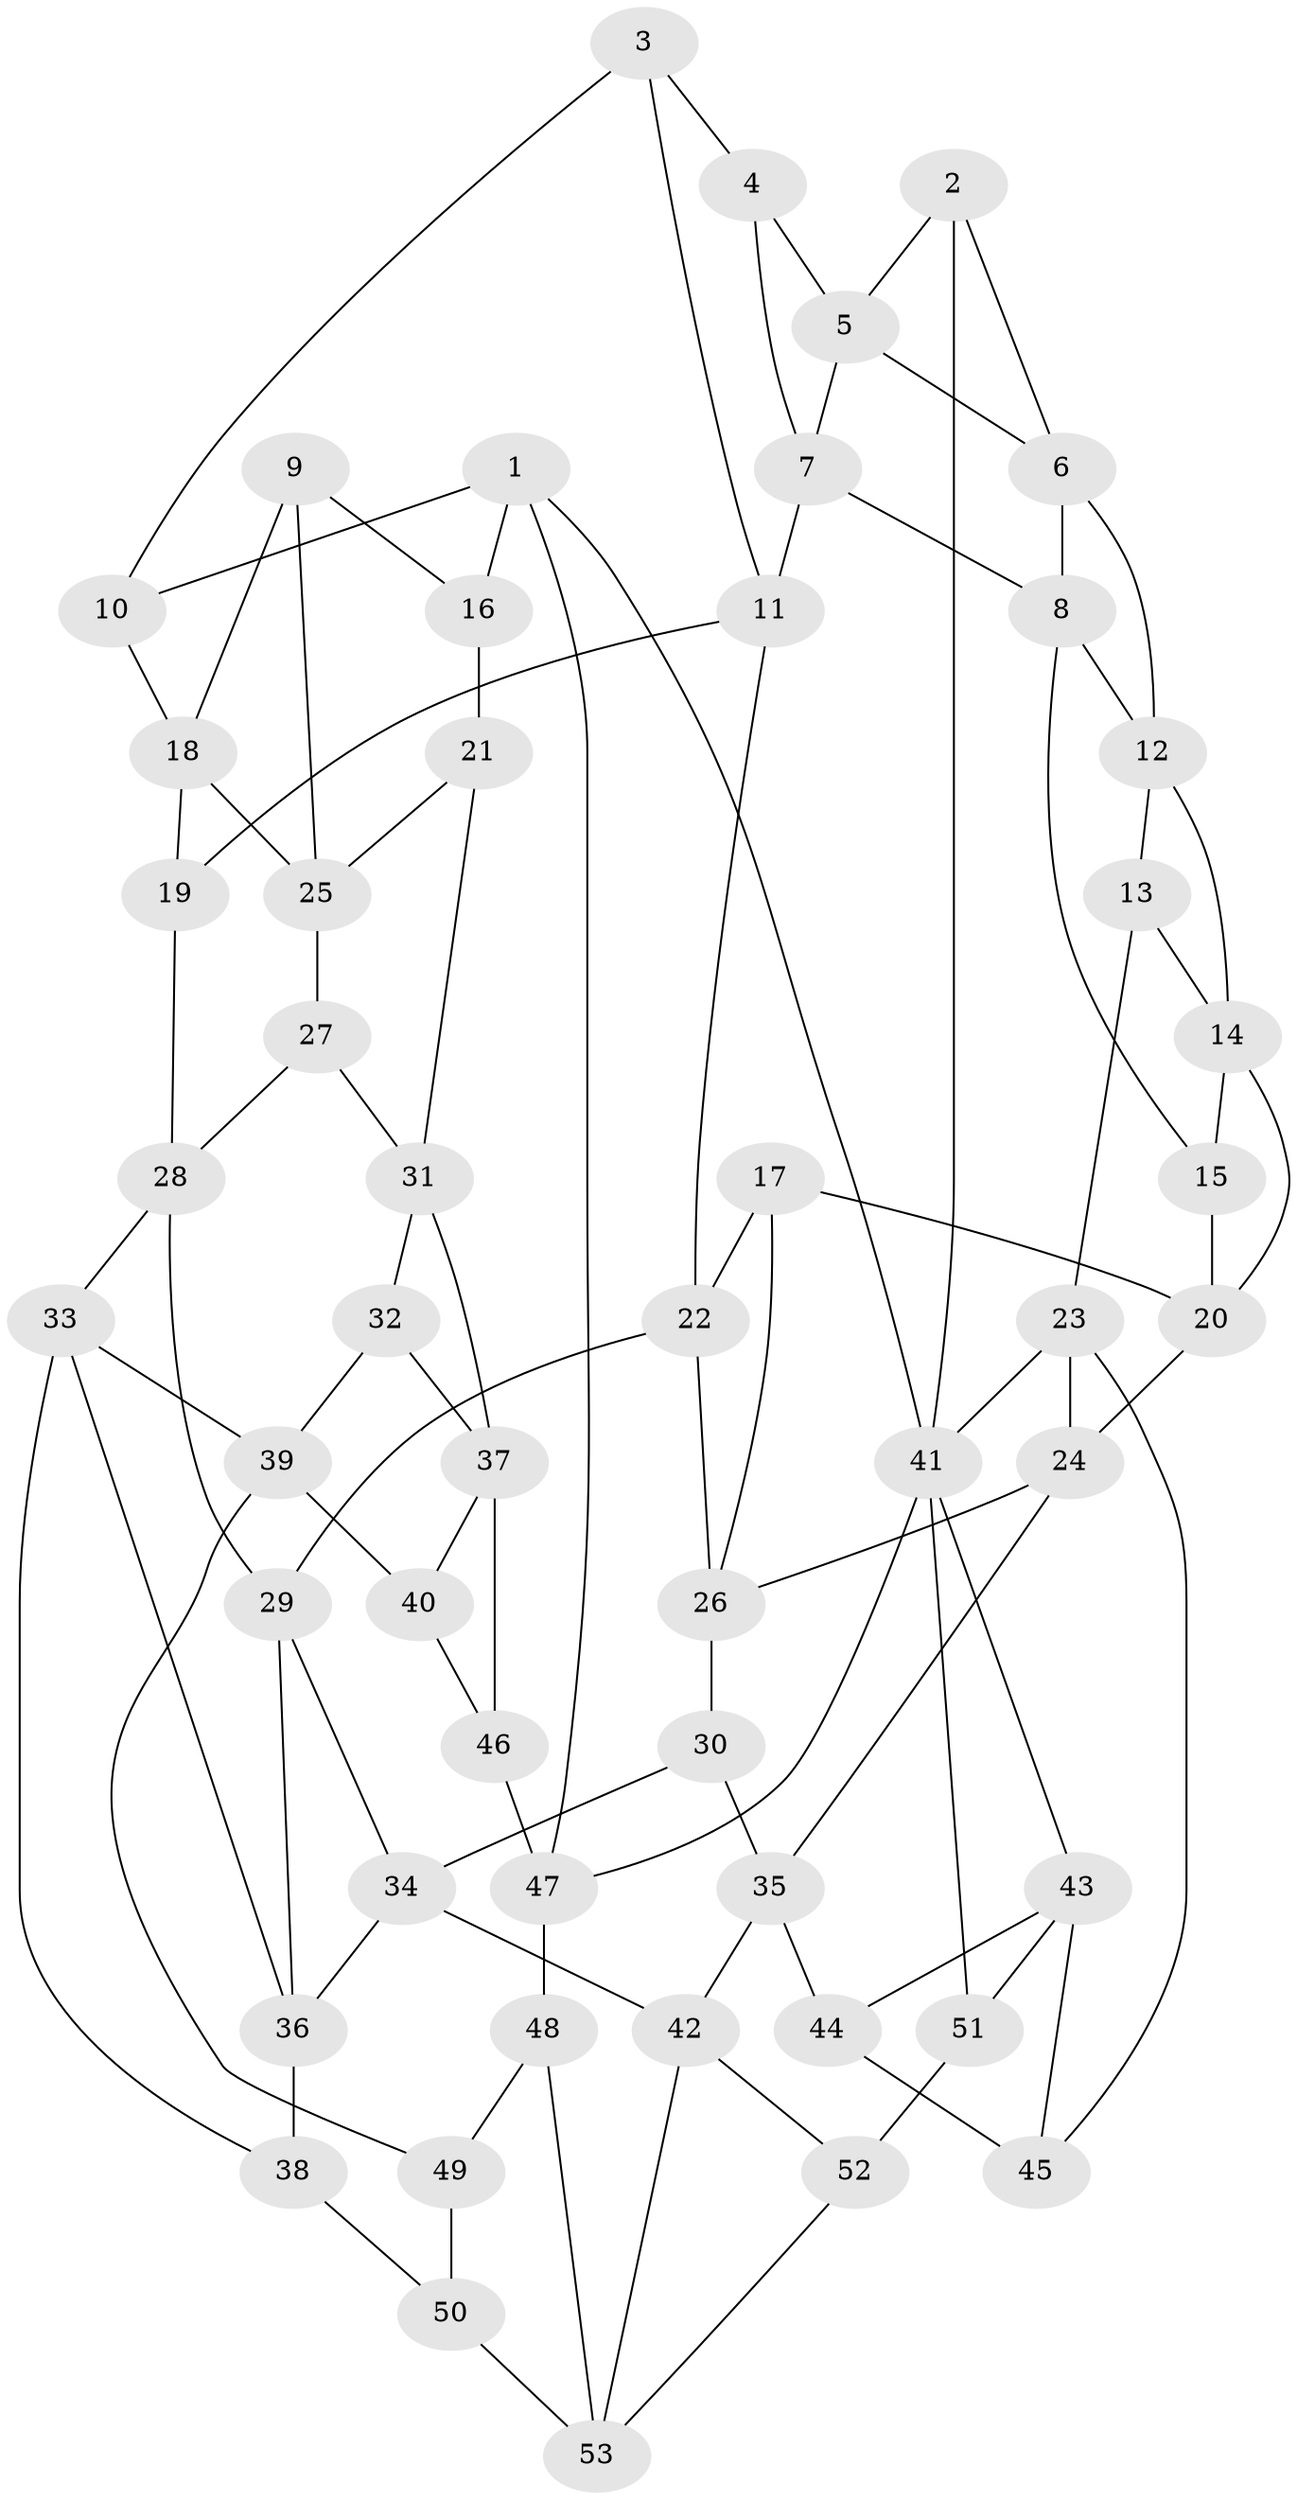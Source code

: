 // original degree distribution, {4: 0.2830188679245283, 6: 0.2830188679245283, 5: 0.4056603773584906, 3: 0.02830188679245283}
// Generated by graph-tools (version 1.1) at 2025/03/03/09/25 03:03:17]
// undirected, 53 vertices, 95 edges
graph export_dot {
graph [start="1"]
  node [color=gray90,style=filled];
  1;
  2;
  3;
  4;
  5;
  6;
  7;
  8;
  9;
  10;
  11;
  12;
  13;
  14;
  15;
  16;
  17;
  18;
  19;
  20;
  21;
  22;
  23;
  24;
  25;
  26;
  27;
  28;
  29;
  30;
  31;
  32;
  33;
  34;
  35;
  36;
  37;
  38;
  39;
  40;
  41;
  42;
  43;
  44;
  45;
  46;
  47;
  48;
  49;
  50;
  51;
  52;
  53;
  1 -- 10 [weight=1.0];
  1 -- 16 [weight=1.0];
  1 -- 41 [weight=1.0];
  1 -- 47 [weight=1.0];
  2 -- 5 [weight=1.0];
  2 -- 6 [weight=1.0];
  2 -- 41 [weight=1.0];
  3 -- 4 [weight=1.0];
  3 -- 10 [weight=1.0];
  3 -- 11 [weight=1.0];
  4 -- 5 [weight=1.0];
  4 -- 7 [weight=1.0];
  5 -- 6 [weight=1.0];
  5 -- 7 [weight=1.0];
  6 -- 8 [weight=1.0];
  6 -- 12 [weight=1.0];
  7 -- 8 [weight=1.0];
  7 -- 11 [weight=1.0];
  8 -- 12 [weight=1.0];
  8 -- 15 [weight=1.0];
  9 -- 16 [weight=1.0];
  9 -- 18 [weight=1.0];
  9 -- 25 [weight=1.0];
  10 -- 18 [weight=1.0];
  11 -- 19 [weight=1.0];
  11 -- 22 [weight=1.0];
  12 -- 13 [weight=1.0];
  12 -- 14 [weight=1.0];
  13 -- 14 [weight=1.0];
  13 -- 23 [weight=1.0];
  14 -- 15 [weight=1.0];
  14 -- 20 [weight=1.0];
  15 -- 20 [weight=1.0];
  16 -- 21 [weight=1.0];
  17 -- 20 [weight=1.0];
  17 -- 22 [weight=1.0];
  17 -- 26 [weight=1.0];
  18 -- 19 [weight=1.0];
  18 -- 25 [weight=1.0];
  19 -- 28 [weight=1.0];
  20 -- 24 [weight=1.0];
  21 -- 25 [weight=1.0];
  21 -- 31 [weight=1.0];
  22 -- 26 [weight=1.0];
  22 -- 29 [weight=1.0];
  23 -- 24 [weight=1.0];
  23 -- 41 [weight=1.0];
  23 -- 45 [weight=1.0];
  24 -- 26 [weight=1.0];
  24 -- 35 [weight=1.0];
  25 -- 27 [weight=1.0];
  26 -- 30 [weight=1.0];
  27 -- 28 [weight=1.0];
  27 -- 31 [weight=1.0];
  28 -- 29 [weight=1.0];
  28 -- 33 [weight=1.0];
  29 -- 34 [weight=1.0];
  29 -- 36 [weight=1.0];
  30 -- 34 [weight=1.0];
  30 -- 35 [weight=1.0];
  31 -- 32 [weight=1.0];
  31 -- 37 [weight=1.0];
  32 -- 37 [weight=1.0];
  32 -- 39 [weight=1.0];
  33 -- 36 [weight=1.0];
  33 -- 38 [weight=1.0];
  33 -- 39 [weight=1.0];
  34 -- 36 [weight=1.0];
  34 -- 42 [weight=1.0];
  35 -- 42 [weight=1.0];
  35 -- 44 [weight=1.0];
  36 -- 38 [weight=1.0];
  37 -- 40 [weight=1.0];
  37 -- 46 [weight=1.0];
  38 -- 50 [weight=1.0];
  39 -- 40 [weight=1.0];
  39 -- 49 [weight=1.0];
  40 -- 46 [weight=1.0];
  41 -- 43 [weight=1.0];
  41 -- 47 [weight=1.0];
  41 -- 51 [weight=1.0];
  42 -- 52 [weight=1.0];
  42 -- 53 [weight=1.0];
  43 -- 44 [weight=1.0];
  43 -- 45 [weight=1.0];
  43 -- 51 [weight=1.0];
  44 -- 45 [weight=2.0];
  46 -- 47 [weight=2.0];
  47 -- 48 [weight=1.0];
  48 -- 49 [weight=1.0];
  48 -- 53 [weight=1.0];
  49 -- 50 [weight=2.0];
  50 -- 53 [weight=1.0];
  51 -- 52 [weight=2.0];
  52 -- 53 [weight=1.0];
}

